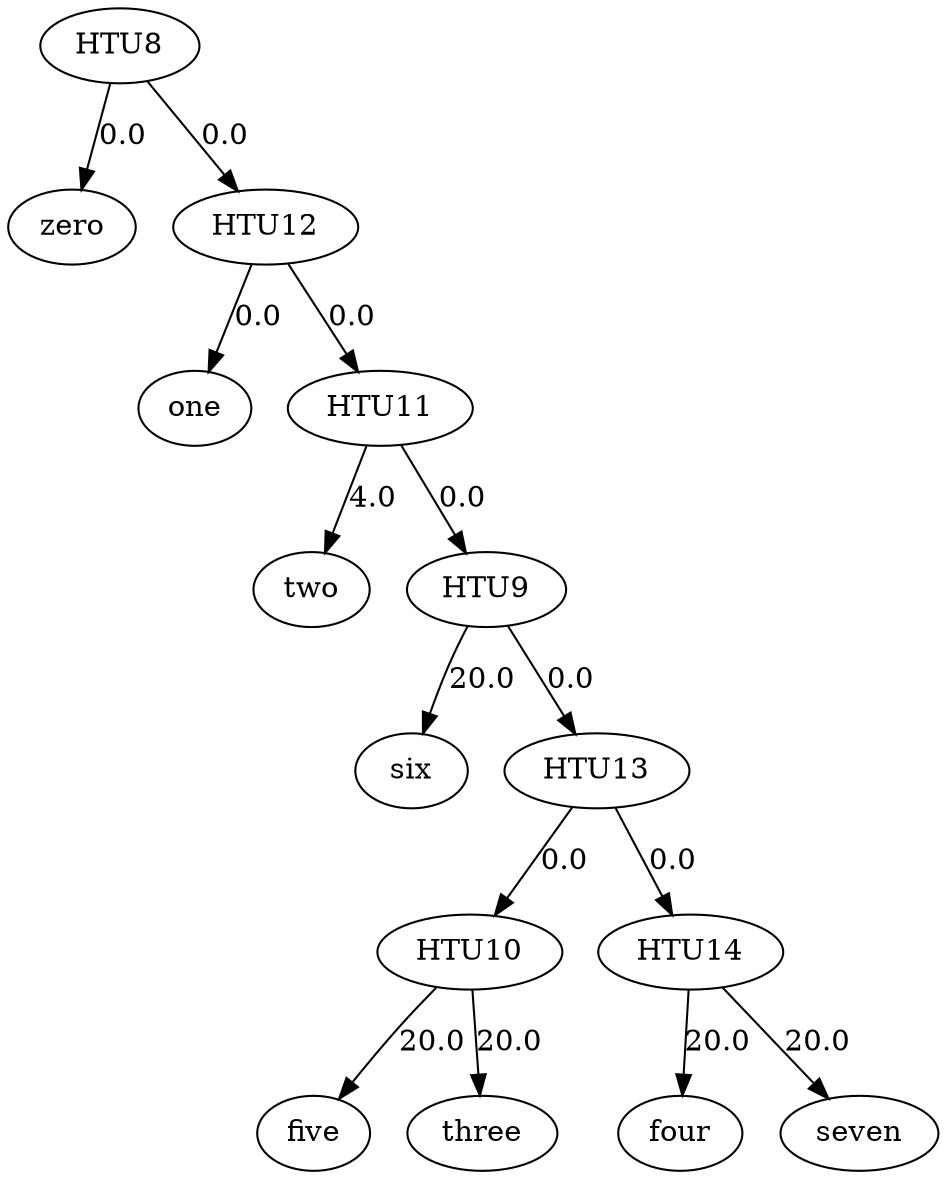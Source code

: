 digraph {
    0 [label=five];
    1 [label=four];
    2 [label=one];
    3 [label=seven];
    4 [label=six];
    5 [label=three];
    6 [label=two];
    7 [label=zero];
    8 [label=HTU8];
    9 [label=HTU9];
    10 [label=HTU10];
    11 [label=HTU11];
    12 [label=HTU12];
    13 [label=HTU13];
    14 [label=HTU14];
    8 -> 7 [label=0.0];
    8 -> 12 [label=0.0];
    9 -> 4 [label=20.0];
    9 -> 13 [label=0.0];
    10 -> 0 [label=20.0];
    10 -> 5 [label=20.0];
    11 -> 6 [label=4.0];
    11 -> 9 [label=0.0];
    12 -> 2 [label=0.0];
    12 -> 11 [label=0.0];
    13 -> 10 [label=0.0];
    13 -> 14 [label=0.0];
    14 -> 1 [label=20.0];
    14 -> 3 [label=20.0];
}
digraph {
    0 [label=five];
    1 [label=four];
    2 [label=one];
    3 [label=seven];
    4 [label=six];
    5 [label=three];
    6 [label=two];
    7 [label=zero];
    8 [label=HTU8];
    9 [label=HTU9];
    10 [label=HTU10];
    11 [label=HTU11];
    12 [label=HTU12];
    13 [label=HTU13];
    14 [label=HTU14];
    8 -> 7 [label=0.0];
    8 -> 12 [label=0.0];
    9 -> 1 [label=20.0];
    9 -> 14 [label=0.0];
    10 -> 0 [label=20.0];
    10 -> 5 [label=20.0];
    11 -> 6 [label=4.0];
    11 -> 9 [label=0.0];
    12 -> 2 [label=0.0];
    12 -> 11 [label=0.0];
    13 -> 4 [label=20.0];
    13 -> 10 [label=0.0];
    14 -> 3 [label=20.0];
    14 -> 13 [label=0.0];
}
digraph {
    0 [label=five];
    1 [label=four];
    2 [label=one];
    3 [label=seven];
    4 [label=six];
    5 [label=three];
    6 [label=two];
    7 [label=zero];
    8 [label=HTU8];
    9 [label=HTU9];
    10 [label=HTU10];
    11 [label=HTU11];
    12 [label=HTU12];
    13 [label=HTU13];
    14 [label=HTU14];
    8 -> 7 [label=0.0];
    8 -> 12 [label=0.0];
    9 -> 10 [label=0.0];
    9 -> 13 [label=0.0];
    10 -> 0 [label=20.0];
    10 -> 5 [label=20.0];
    11 -> 6 [label=4.0];
    11 -> 9 [label=0.0];
    12 -> 2 [label=0.0];
    12 -> 11 [label=0.0];
    13 -> 4 [label=20.0];
    13 -> 14 [label=0.0];
    14 -> 1 [label=20.0];
    14 -> 3 [label=20.0];
}
digraph {
    0 [label=five];
    1 [label=four];
    2 [label=one];
    3 [label=seven];
    4 [label=six];
    5 [label=three];
    6 [label=two];
    7 [label=zero];
    8 [label=HTU8];
    9 [label=HTU9];
    10 [label=HTU10];
    11 [label=HTU11];
    12 [label=HTU12];
    13 [label=HTU13];
    14 [label=HTU14];
    8 -> 7 [label=0.0];
    8 -> 10 [label=0.0];
    9 -> 11 [label=0.0];
    9 -> 14 [label=0.0];
    10 -> 2 [label=0.0];
    10 -> 13 [label=0.0];
    11 -> 4 [label=20.0];
    11 -> 12 [label=0.0];
    12 -> 1 [label=20.0];
    12 -> 3 [label=20.0];
    13 -> 6 [label=4.0];
    13 -> 9 [label=0.0];
    14 -> 0 [label=20.0];
    14 -> 5 [label=20.0];
}
digraph {
    0 [label=five];
    1 [label=four];
    2 [label=one];
    3 [label=seven];
    4 [label=six];
    5 [label=three];
    6 [label=two];
    7 [label=zero];
    8 [label=HTU8];
    9 [label=HTU9];
    10 [label=HTU10];
    11 [label=HTU11];
    12 [label=HTU12];
    13 [label=HTU13];
    14 [label=HTU14];
    8 -> 7 [label=0.0];
    8 -> 14 [label=0.0];
    9 -> 0 [label=20.0];
    9 -> 11 [label=0.0];
    10 -> 4 [label=20.0];
    10 -> 12 [label=0.0];
    11 -> 5 [label=20.0];
    11 -> 10 [label=0.0];
    12 -> 1 [label=20.0];
    12 -> 3 [label=20.0];
    13 -> 6 [label=4.0];
    13 -> 9 [label=0.0];
    14 -> 2 [label=0.0];
    14 -> 13 [label=0.0];
}
digraph {
    0 [label=five];
    1 [label=four];
    2 [label=one];
    3 [label=seven];
    4 [label=six];
    5 [label=three];
    6 [label=two];
    7 [label=zero];
    8 [label=HTU8];
    9 [label=HTU9];
    10 [label=HTU10];
    11 [label=HTU11];
    12 [label=HTU12];
    13 [label=HTU13];
    14 [label=HTU14];
    8 -> 7 [label=0.0];
    8 -> 9 [label=0.0];
    9 -> 2 [label=0.0];
    9 -> 12 [label=0.0];
    10 -> 11 [label=0.0];
    10 -> 13 [label=0.0];
    11 -> 1 [label=20.0];
    11 -> 3 [label=20.0];
    12 -> 6 [label=4.0];
    12 -> 10 [label=0.0];
    13 -> 4 [label=20.0];
    13 -> 14 [label=0.0];
    14 -> 0 [label=20.0];
    14 -> 5 [label=20.0];
}
digraph {
    0 [label=five];
    1 [label=four];
    2 [label=one];
    3 [label=seven];
    4 [label=six];
    5 [label=three];
    6 [label=two];
    7 [label=zero];
    8 [label=HTU8];
    9 [label=HTU9];
    10 [label=HTU10];
    11 [label=HTU11];
    12 [label=HTU12];
    13 [label=HTU13];
    14 [label=HTU14];
    8 -> 7 [label=0.0];
    8 -> 12 [label=0.0];
    9 -> 6 [label=4.0];
    9 -> 10 [label=0.0];
    10 -> 3 [label=20.0];
    10 -> 11 [label=0.0];
    11 -> 1 [label=20.0];
    11 -> 13 [label=0.0];
    12 -> 2 [label=0.0];
    12 -> 9 [label=0.0];
    13 -> 4 [label=20.0];
    13 -> 14 [label=0.0];
    14 -> 0 [label=20.0];
    14 -> 5 [label=20.0];
}
digraph {
    0 [label=five];
    1 [label=four];
    2 [label=one];
    3 [label=seven];
    4 [label=six];
    5 [label=three];
    6 [label=two];
    7 [label=zero];
    8 [label=HTU8];
    9 [label=HTU9];
    10 [label=HTU10];
    11 [label=HTU11];
    12 [label=HTU12];
    13 [label=HTU13];
    14 [label=HTU14];
    8 -> 7 [label=0.0];
    8 -> 12 [label=0.0];
    9 -> 6 [label=4.0];
    9 -> 10 [label=0.0];
    10 -> 1 [label=20.0];
    10 -> 11 [label=0.0];
    11 -> 3 [label=20.0];
    11 -> 13 [label=0.0];
    12 -> 2 [label=0.0];
    12 -> 9 [label=0.0];
    13 -> 4 [label=20.0];
    13 -> 14 [label=0.0];
    14 -> 0 [label=20.0];
    14 -> 5 [label=20.0];
}
digraph {
    0 [label=five];
    1 [label=four];
    2 [label=one];
    3 [label=seven];
    4 [label=six];
    5 [label=three];
    6 [label=two];
    7 [label=zero];
    8 [label=HTU8];
    9 [label=HTU9];
    10 [label=HTU10];
    11 [label=HTU11];
    12 [label=HTU12];
    13 [label=HTU13];
    14 [label=HTU14];
    8 -> 7 [label=0.0];
    8 -> 12 [label=0.0];
    9 -> 6 [label=4.0];
    9 -> 10 [label=0.0];
    10 -> 13 [label=0.0];
    10 -> 14 [label=0.0];
    11 -> 1 [label=20.0];
    11 -> 3 [label=20.0];
    12 -> 2 [label=0.0];
    12 -> 9 [label=0.0];
    13 -> 4 [label=20.0];
    13 -> 11 [label=0.0];
    14 -> 0 [label=20.0];
    14 -> 5 [label=20.0];
}
digraph {
    0 [label=five];
    1 [label=four];
    2 [label=one];
    3 [label=seven];
    4 [label=six];
    5 [label=three];
    6 [label=two];
    7 [label=zero];
    8 [label=HTU8];
    9 [label=HTU9];
    10 [label=HTU10];
    11 [label=HTU11];
    12 [label=HTU12];
    13 [label=HTU13];
    14 [label=HTU14];
    8 -> 7 [label=0.0];
    8 -> 12 [label=0.0];
    9 -> 6 [label=4.0];
    9 -> 10 [label=0.0];
    10 -> 4 [label=20.0];
    10 -> 13 [label=0.0];
    11 -> 1 [label=20.0];
    11 -> 3 [label=20.0];
    12 -> 2 [label=0.0];
    12 -> 9 [label=0.0];
    13 -> 11 [label=0.0];
    13 -> 14 [label=0.0];
    14 -> 0 [label=20.0];
    14 -> 5 [label=20.0];
}
